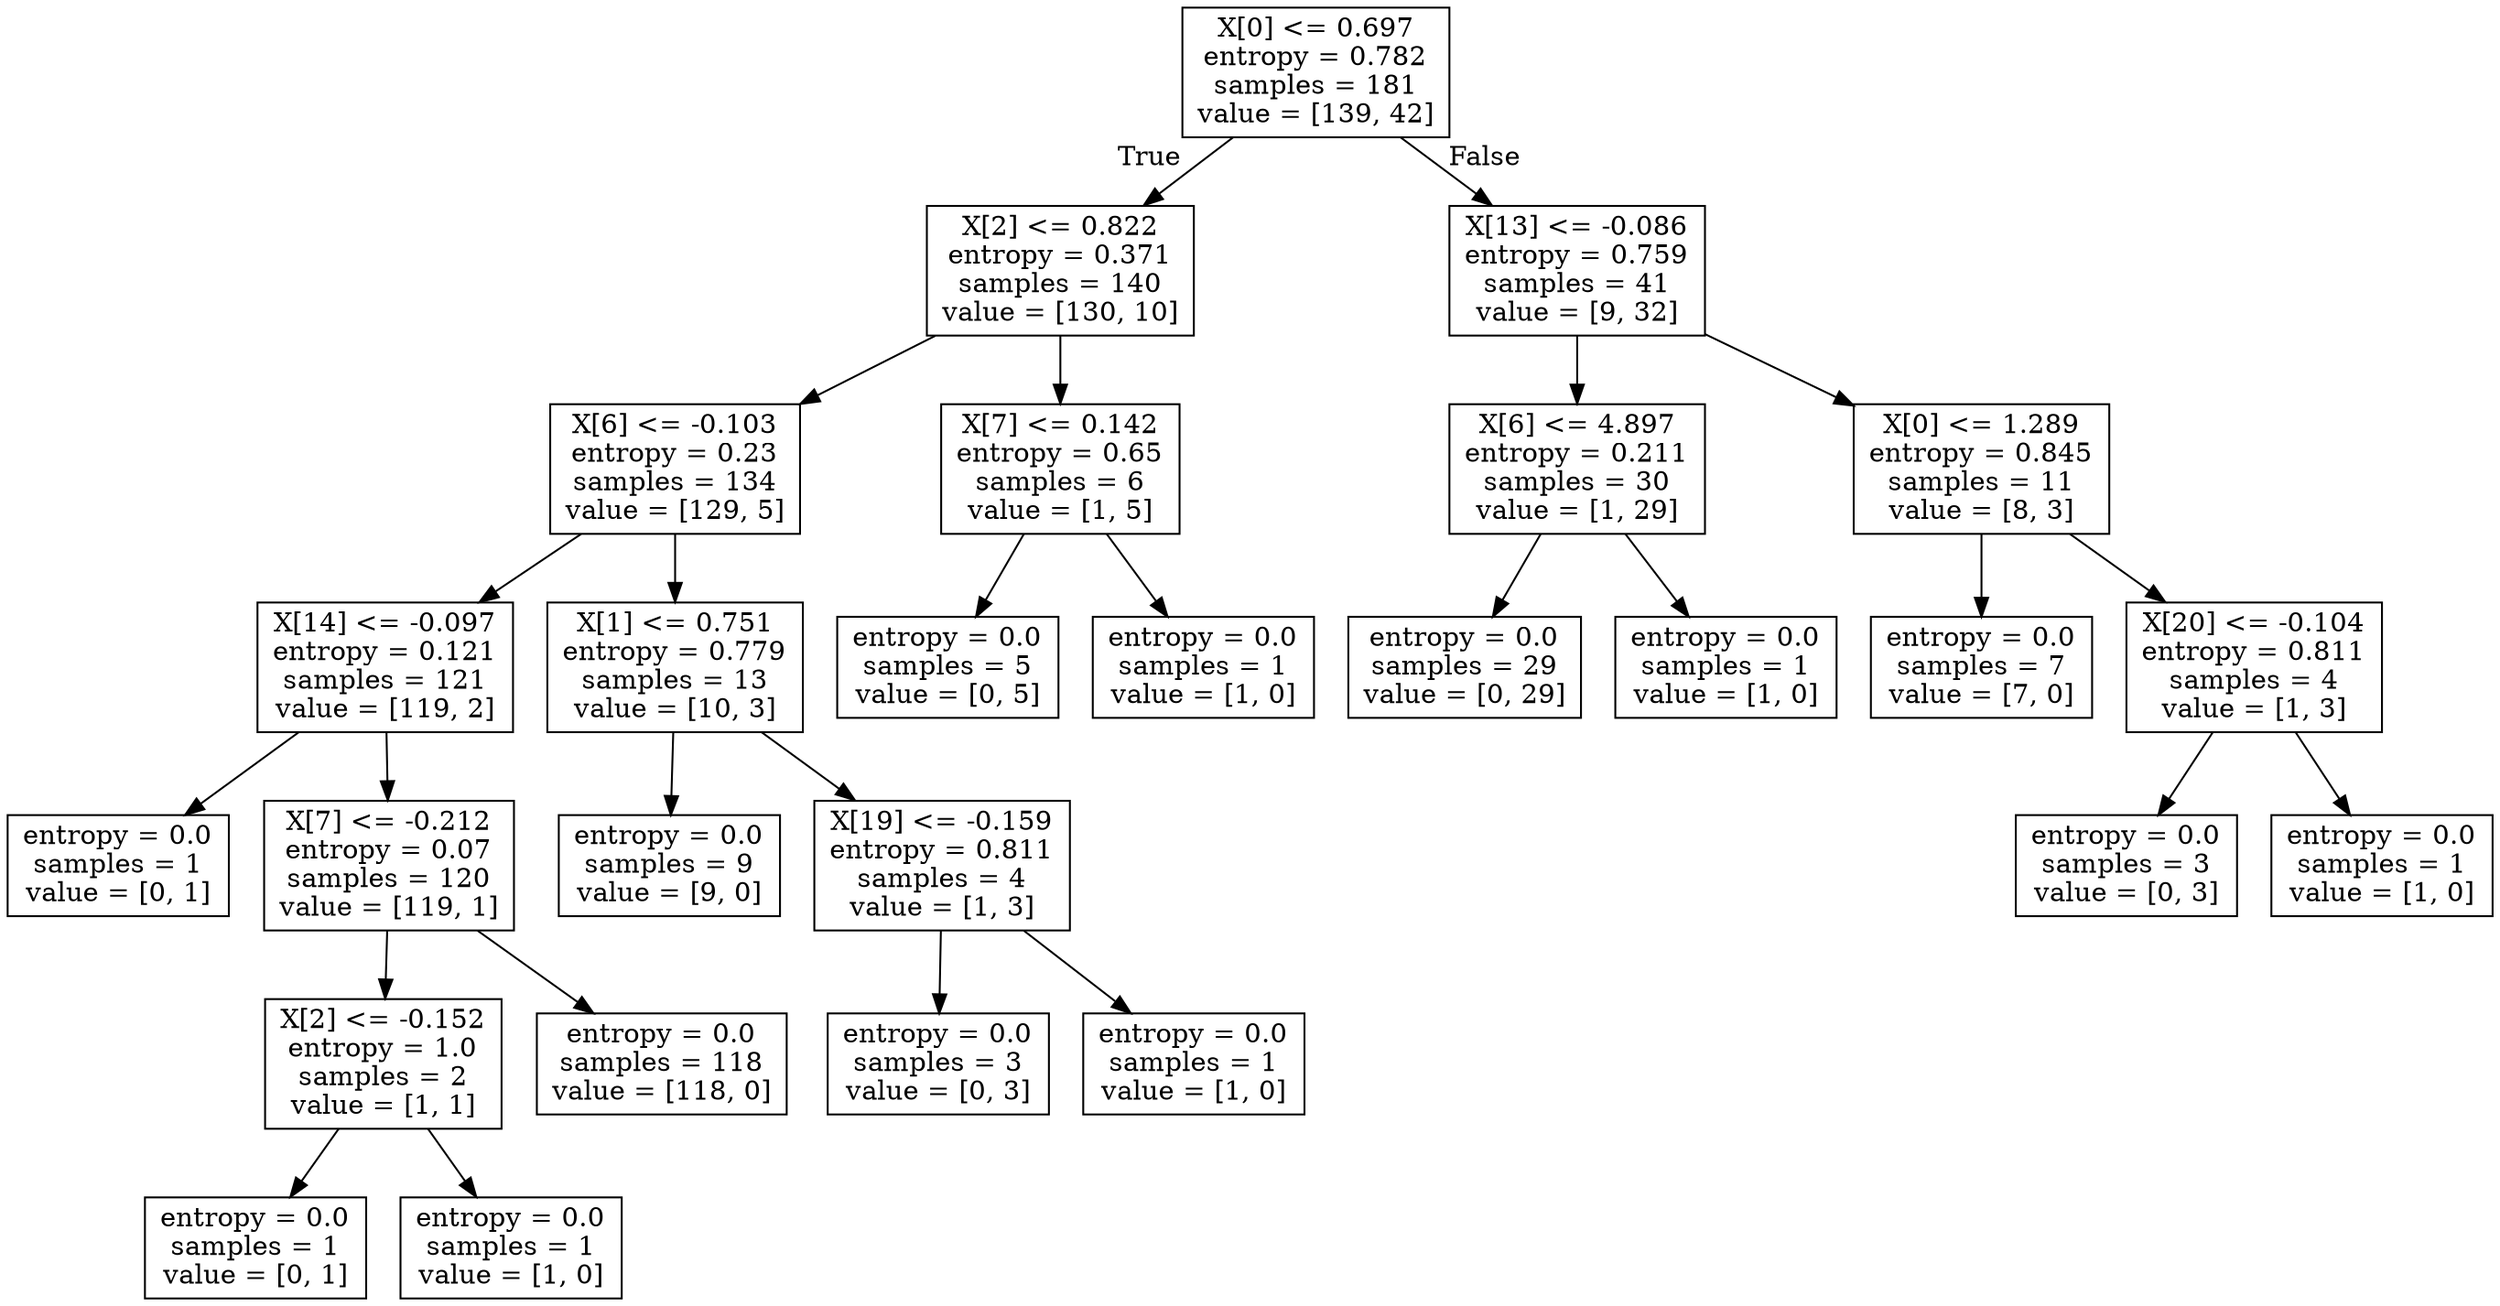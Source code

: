 digraph Tree {
node [shape=box] ;
0 [label="X[0] <= 0.697\nentropy = 0.782\nsamples = 181\nvalue = [139, 42]"] ;
1 [label="X[2] <= 0.822\nentropy = 0.371\nsamples = 140\nvalue = [130, 10]"] ;
0 -> 1 [labeldistance=2.5, labelangle=45, headlabel="True"] ;
2 [label="X[6] <= -0.103\nentropy = 0.23\nsamples = 134\nvalue = [129, 5]"] ;
1 -> 2 ;
3 [label="X[14] <= -0.097\nentropy = 0.121\nsamples = 121\nvalue = [119, 2]"] ;
2 -> 3 ;
4 [label="entropy = 0.0\nsamples = 1\nvalue = [0, 1]"] ;
3 -> 4 ;
5 [label="X[7] <= -0.212\nentropy = 0.07\nsamples = 120\nvalue = [119, 1]"] ;
3 -> 5 ;
6 [label="X[2] <= -0.152\nentropy = 1.0\nsamples = 2\nvalue = [1, 1]"] ;
5 -> 6 ;
7 [label="entropy = 0.0\nsamples = 1\nvalue = [0, 1]"] ;
6 -> 7 ;
8 [label="entropy = 0.0\nsamples = 1\nvalue = [1, 0]"] ;
6 -> 8 ;
9 [label="entropy = 0.0\nsamples = 118\nvalue = [118, 0]"] ;
5 -> 9 ;
10 [label="X[1] <= 0.751\nentropy = 0.779\nsamples = 13\nvalue = [10, 3]"] ;
2 -> 10 ;
11 [label="entropy = 0.0\nsamples = 9\nvalue = [9, 0]"] ;
10 -> 11 ;
12 [label="X[19] <= -0.159\nentropy = 0.811\nsamples = 4\nvalue = [1, 3]"] ;
10 -> 12 ;
13 [label="entropy = 0.0\nsamples = 3\nvalue = [0, 3]"] ;
12 -> 13 ;
14 [label="entropy = 0.0\nsamples = 1\nvalue = [1, 0]"] ;
12 -> 14 ;
15 [label="X[7] <= 0.142\nentropy = 0.65\nsamples = 6\nvalue = [1, 5]"] ;
1 -> 15 ;
16 [label="entropy = 0.0\nsamples = 5\nvalue = [0, 5]"] ;
15 -> 16 ;
17 [label="entropy = 0.0\nsamples = 1\nvalue = [1, 0]"] ;
15 -> 17 ;
18 [label="X[13] <= -0.086\nentropy = 0.759\nsamples = 41\nvalue = [9, 32]"] ;
0 -> 18 [labeldistance=2.5, labelangle=-45, headlabel="False"] ;
19 [label="X[6] <= 4.897\nentropy = 0.211\nsamples = 30\nvalue = [1, 29]"] ;
18 -> 19 ;
20 [label="entropy = 0.0\nsamples = 29\nvalue = [0, 29]"] ;
19 -> 20 ;
21 [label="entropy = 0.0\nsamples = 1\nvalue = [1, 0]"] ;
19 -> 21 ;
22 [label="X[0] <= 1.289\nentropy = 0.845\nsamples = 11\nvalue = [8, 3]"] ;
18 -> 22 ;
23 [label="entropy = 0.0\nsamples = 7\nvalue = [7, 0]"] ;
22 -> 23 ;
24 [label="X[20] <= -0.104\nentropy = 0.811\nsamples = 4\nvalue = [1, 3]"] ;
22 -> 24 ;
25 [label="entropy = 0.0\nsamples = 3\nvalue = [0, 3]"] ;
24 -> 25 ;
26 [label="entropy = 0.0\nsamples = 1\nvalue = [1, 0]"] ;
24 -> 26 ;
}